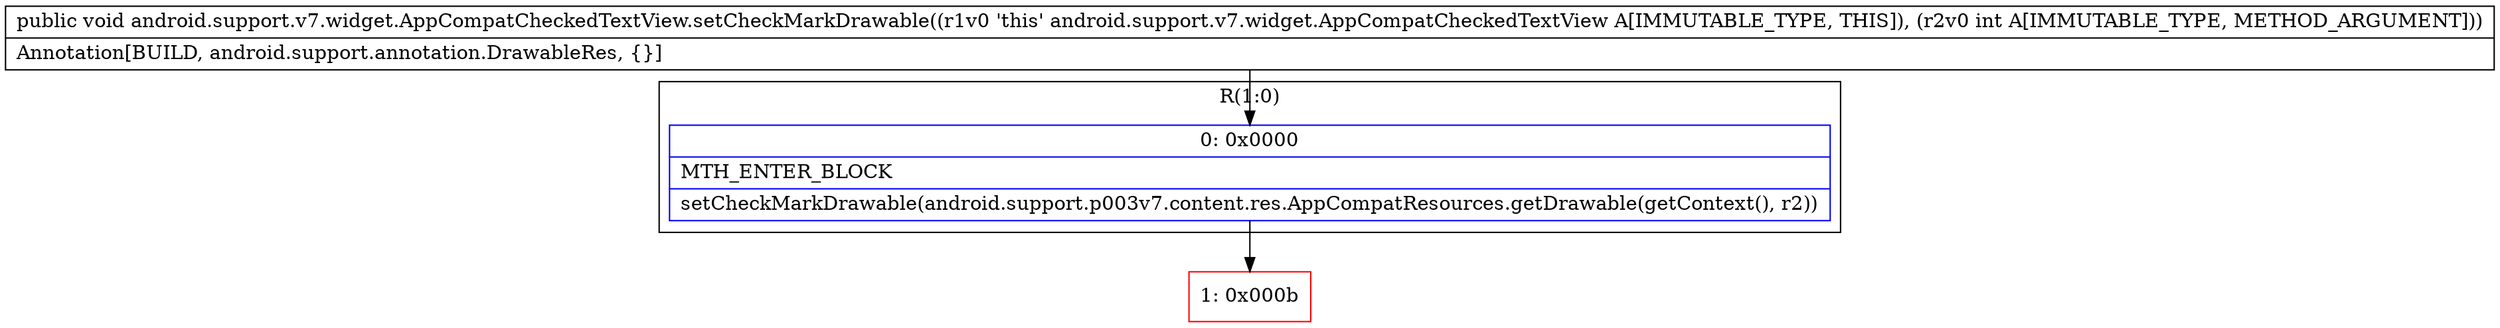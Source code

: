 digraph "CFG forandroid.support.v7.widget.AppCompatCheckedTextView.setCheckMarkDrawable(I)V" {
subgraph cluster_Region_1841541770 {
label = "R(1:0)";
node [shape=record,color=blue];
Node_0 [shape=record,label="{0\:\ 0x0000|MTH_ENTER_BLOCK\l|setCheckMarkDrawable(android.support.p003v7.content.res.AppCompatResources.getDrawable(getContext(), r2))\l}"];
}
Node_1 [shape=record,color=red,label="{1\:\ 0x000b}"];
MethodNode[shape=record,label="{public void android.support.v7.widget.AppCompatCheckedTextView.setCheckMarkDrawable((r1v0 'this' android.support.v7.widget.AppCompatCheckedTextView A[IMMUTABLE_TYPE, THIS]), (r2v0 int A[IMMUTABLE_TYPE, METHOD_ARGUMENT]))  | Annotation[BUILD, android.support.annotation.DrawableRes, \{\}]\l}"];
MethodNode -> Node_0;
Node_0 -> Node_1;
}

